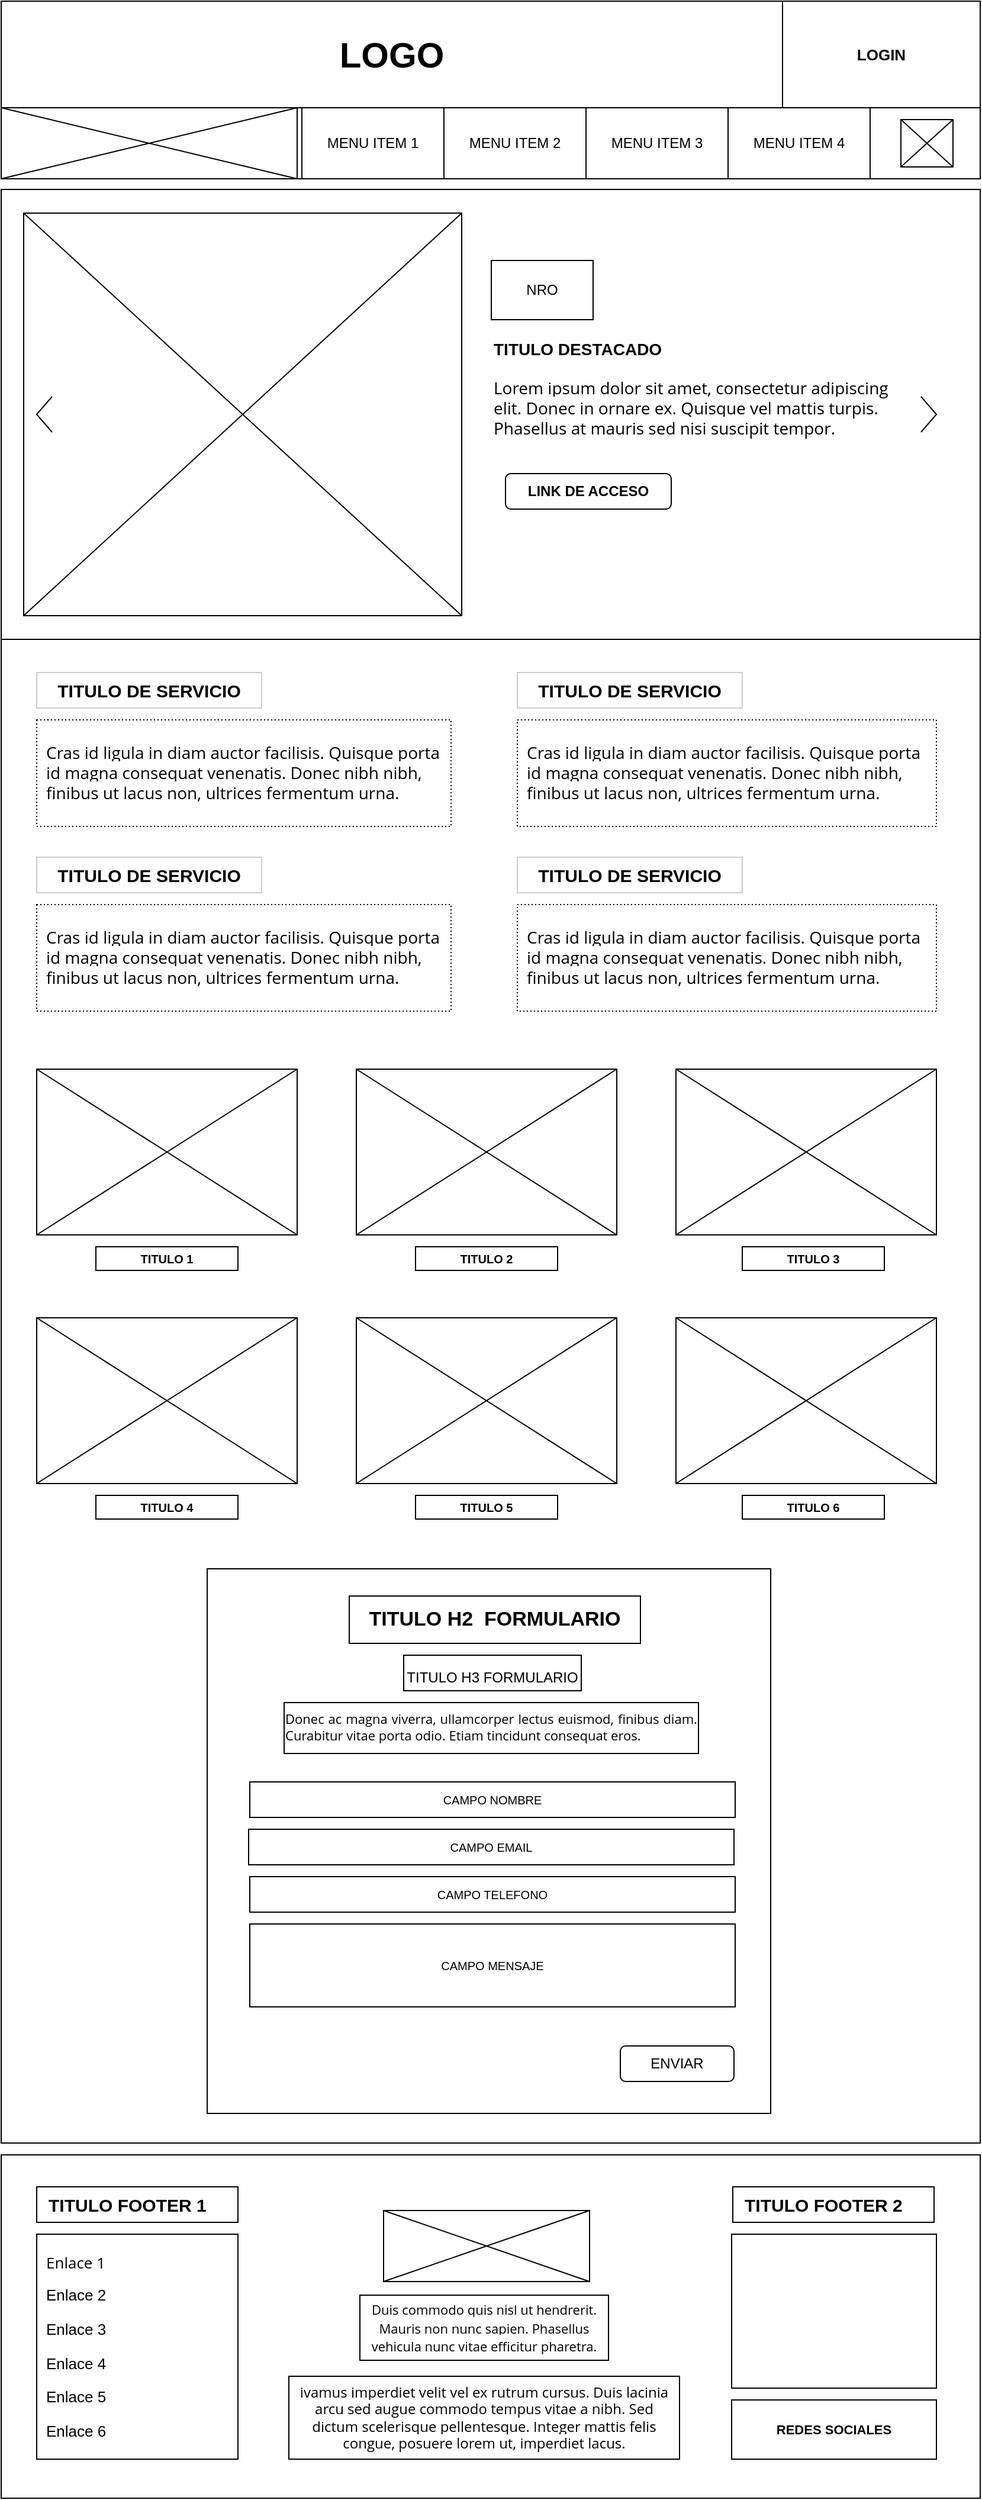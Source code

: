 <mxfile version="20.3.6" type="device"><diagram id="jsuDX1Nt7wICLqbm0bDy" name="Página-1"><mxGraphModel dx="1881" dy="1030" grid="1" gridSize="10" guides="1" tooltips="1" connect="1" arrows="1" fold="1" page="1" pageScale="1" pageWidth="827" pageHeight="1169" math="0" shadow="0"><root><mxCell id="0"/><mxCell id="1" parent="0"/><mxCell id="XttYacutYOceMwsCWcIB-116" value="" style="rounded=0;whiteSpace=wrap;html=1;strokeColor=default;fontSize=12;" vertex="1" parent="1"><mxGeometry y="1819" width="827" height="290" as="geometry"/></mxCell><mxCell id="bM-DgUFf4xTLSch6lxo1-14" value="" style="rounded=0;whiteSpace=wrap;html=1;" parent="1" vertex="1"><mxGeometry y="539" width="827" height="1270" as="geometry"/></mxCell><mxCell id="bM-DgUFf4xTLSch6lxo1-4" value="" style="rounded=0;whiteSpace=wrap;html=1;" parent="1" vertex="1"><mxGeometry y="159" width="827" height="380" as="geometry"/></mxCell><mxCell id="bM-DgUFf4xTLSch6lxo1-1" value="" style="rounded=0;whiteSpace=wrap;html=1;" parent="1" vertex="1"><mxGeometry y="12" width="827" height="138" as="geometry"/></mxCell><mxCell id="bM-DgUFf4xTLSch6lxo1-6" value="LOGO" style="text;html=1;strokeColor=none;fillColor=none;align=center;verticalAlign=middle;whiteSpace=wrap;rounded=0;" parent="1" vertex="1"><mxGeometry x="60" y="10" width="730" height="60" as="geometry"/></mxCell><mxCell id="UGHiYZ3H3NWpyXxt7qKe-1" value="" style="rounded=0;whiteSpace=wrap;html=1;" parent="1" vertex="1"><mxGeometry width="827" height="90" as="geometry"/></mxCell><mxCell id="UGHiYZ3H3NWpyXxt7qKe-2" value="LOGO" style="text;html=1;strokeColor=none;fillColor=none;align=center;verticalAlign=middle;whiteSpace=wrap;rounded=0;fontStyle=1;fontSize=30;" parent="1" vertex="1"><mxGeometry width="660" height="90" as="geometry"/></mxCell><mxCell id="UGHiYZ3H3NWpyXxt7qKe-3" value="LOGIN" style="rounded=0;whiteSpace=wrap;html=1;fontStyle=1;fontSize=13;" parent="1" vertex="1"><mxGeometry x="660" width="167" height="90" as="geometry"/></mxCell><mxCell id="UGHiYZ3H3NWpyXxt7qKe-12" value="" style="html=1;shadow=0;dashed=0;align=center;verticalAlign=middle;shape=mxgraph.arrows2.arrow;dy=0;dx=30;notch=30;" parent="1" vertex="1"><mxGeometry x="777" y="334" width="13" height="30" as="geometry"/></mxCell><mxCell id="XttYacutYOceMwsCWcIB-2" value="&lt;b&gt;LINK DE ACCESO&lt;/b&gt;" style="rounded=1;whiteSpace=wrap;html=1;" vertex="1" parent="1"><mxGeometry x="426" y="399" width="140" height="30" as="geometry"/></mxCell><mxCell id="XttYacutYOceMwsCWcIB-3" value="&lt;font style=&quot;font-size: 14px;&quot;&gt;TITULO DESTACADO&lt;/font&gt;" style="rounded=0;whiteSpace=wrap;html=1;align=left;fontStyle=1;strokeColor=none;" vertex="1" parent="1"><mxGeometry x="414" y="279" width="276" height="30" as="geometry"/></mxCell><mxCell id="XttYacutYOceMwsCWcIB-4" value="&lt;span style=&quot;font-family: &amp;quot;Open Sans&amp;quot;, Arial, sans-serif; font-size: 14px; background-color: rgb(255, 255, 255);&quot;&gt;Lorem ipsum dolor sit amet, consectetur adipiscing elit. Donec in ornare ex. Quisque vel mattis turpis. Phasellus at mauris sed nisi suscipit tempor.&lt;/span&gt;" style="rounded=0;whiteSpace=wrap;html=1;align=left;strokeColor=none;" vertex="1" parent="1"><mxGeometry x="414" y="319" width="346" height="50" as="geometry"/></mxCell><mxCell id="XttYacutYOceMwsCWcIB-5" value="NRO" style="rounded=0;whiteSpace=wrap;html=1;" vertex="1" parent="1"><mxGeometry x="414" y="219" width="86" height="50" as="geometry"/></mxCell><mxCell id="XttYacutYOceMwsCWcIB-12" value="&lt;span style=&quot;font-family: &amp;quot;Open Sans&amp;quot;, Arial, sans-serif; font-size: 14px; background-color: rgb(255, 255, 255);&quot;&gt;Cras id ligula in diam auctor facilisis. Quisque porta id magna consequat venenatis. Donec nibh nibh, finibus ut lacus non, ultrices fermentum urna.&lt;/span&gt;" style="rounded=0;whiteSpace=wrap;html=1;align=left;strokeColor=default;dashed=1;dashPattern=1 2;spacing=8;" vertex="1" parent="1"><mxGeometry x="30" y="607" width="350" height="90" as="geometry"/></mxCell><mxCell id="XttYacutYOceMwsCWcIB-13" value="&lt;b style=&quot;&quot;&gt;&lt;font style=&quot;font-size: 15px;&quot;&gt;TITULO DE SERVICIO&lt;/font&gt;&lt;/b&gt;" style="rounded=0;whiteSpace=wrap;html=1;opacity=20;align=center;fontSize=11;" vertex="1" parent="1"><mxGeometry x="30" y="567" width="190" height="30" as="geometry"/></mxCell><mxCell id="XttYacutYOceMwsCWcIB-16" value="&lt;b style=&quot;font-size: 15px;&quot;&gt;TITULO DE SERVICIO&lt;/b&gt;" style="rounded=0;whiteSpace=wrap;html=1;opacity=20;align=center;fontSize=15;" vertex="1" parent="1"><mxGeometry x="436" y="567" width="190" height="30" as="geometry"/></mxCell><mxCell id="XttYacutYOceMwsCWcIB-17" value="&lt;span style=&quot;font-family: &amp;quot;Open Sans&amp;quot;, Arial, sans-serif; font-size: 14px; background-color: rgb(255, 255, 255);&quot;&gt;Cras id ligula in diam auctor facilisis. Quisque porta id magna consequat venenatis. Donec nibh nibh, finibus ut lacus non, ultrices fermentum urna.&lt;/span&gt;" style="rounded=0;whiteSpace=wrap;html=1;align=left;strokeColor=default;dashed=1;dashPattern=1 2;spacing=8;" vertex="1" parent="1"><mxGeometry x="436" y="607" width="354" height="90" as="geometry"/></mxCell><mxCell id="XttYacutYOceMwsCWcIB-18" value="&lt;span style=&quot;font-family: &amp;quot;Open Sans&amp;quot;, Arial, sans-serif; font-size: 14px; background-color: rgb(255, 255, 255);&quot;&gt;Cras id ligula in diam auctor facilisis. Quisque porta id magna consequat venenatis. Donec nibh nibh, finibus ut lacus non, ultrices fermentum urna.&lt;/span&gt;" style="rounded=0;whiteSpace=wrap;html=1;align=left;strokeColor=default;dashed=1;dashPattern=1 2;spacing=8;" vertex="1" parent="1"><mxGeometry x="30" y="763" width="350" height="90" as="geometry"/></mxCell><mxCell id="XttYacutYOceMwsCWcIB-19" value="&lt;b style=&quot;&quot;&gt;&lt;font style=&quot;font-size: 15px;&quot;&gt;TITULO DE SERVICIO&lt;/font&gt;&lt;/b&gt;" style="rounded=0;whiteSpace=wrap;html=1;opacity=20;align=center;fontSize=11;" vertex="1" parent="1"><mxGeometry x="30" y="723" width="190" height="30" as="geometry"/></mxCell><mxCell id="XttYacutYOceMwsCWcIB-20" value="&lt;span style=&quot;font-family: &amp;quot;Open Sans&amp;quot;, Arial, sans-serif; font-size: 14px; background-color: rgb(255, 255, 255);&quot;&gt;Cras id ligula in diam auctor facilisis. Quisque porta id magna consequat venenatis. Donec nibh nibh, finibus ut lacus non, ultrices fermentum urna.&lt;/span&gt;" style="rounded=0;whiteSpace=wrap;html=1;align=left;strokeColor=default;dashed=1;dashPattern=1 2;spacing=8;" vertex="1" parent="1"><mxGeometry x="436" y="763" width="354" height="90" as="geometry"/></mxCell><mxCell id="XttYacutYOceMwsCWcIB-21" value="&lt;b style=&quot;&quot;&gt;&lt;font style=&quot;font-size: 15px;&quot;&gt;TITULO DE SERVICIO&lt;/font&gt;&lt;/b&gt;" style="rounded=0;whiteSpace=wrap;html=1;opacity=20;align=center;fontSize=11;" vertex="1" parent="1"><mxGeometry x="436" y="723" width="190" height="30" as="geometry"/></mxCell><mxCell id="XttYacutYOceMwsCWcIB-26" value="TITULO 1" style="rounded=0;whiteSpace=wrap;html=1;strokeColor=default;fontSize=10;fontStyle=1" vertex="1" parent="1"><mxGeometry x="80" y="1052" width="120" height="20" as="geometry"/></mxCell><mxCell id="XttYacutYOceMwsCWcIB-56" value="" style="group" vertex="1" connectable="0" parent="1"><mxGeometry x="30" y="902" width="220" height="140" as="geometry"/></mxCell><mxCell id="XttYacutYOceMwsCWcIB-23" value="" style="rounded=0;whiteSpace=wrap;html=1;strokeColor=default;fontSize=15;" vertex="1" parent="XttYacutYOceMwsCWcIB-56"><mxGeometry width="220" height="140" as="geometry"/></mxCell><mxCell id="XttYacutYOceMwsCWcIB-24" value="" style="endArrow=none;html=1;rounded=0;fontSize=15;endSize=7;entryX=1;entryY=0;entryDx=0;entryDy=0;exitX=0;exitY=1;exitDx=0;exitDy=0;" edge="1" parent="XttYacutYOceMwsCWcIB-56" source="XttYacutYOceMwsCWcIB-23" target="XttYacutYOceMwsCWcIB-23"><mxGeometry width="50" height="50" relative="1" as="geometry"><mxPoint x="582.353" y="326.667" as="sourcePoint"/><mxPoint x="647.059" y="248.889" as="targetPoint"/></mxGeometry></mxCell><mxCell id="XttYacutYOceMwsCWcIB-25" value="" style="endArrow=none;html=1;rounded=0;fontSize=15;endSize=7;entryX=0;entryY=0;entryDx=0;entryDy=0;exitX=1;exitY=1;exitDx=0;exitDy=0;" edge="1" parent="XttYacutYOceMwsCWcIB-56" source="XttYacutYOceMwsCWcIB-23" target="XttYacutYOceMwsCWcIB-23"><mxGeometry width="50" height="50" relative="1" as="geometry"><mxPoint x="582.353" y="326.667" as="sourcePoint"/><mxPoint x="647.059" y="248.889" as="targetPoint"/></mxGeometry></mxCell><mxCell id="XttYacutYOceMwsCWcIB-65" value="" style="group" vertex="1" connectable="0" parent="1"><mxGeometry x="300" y="902" width="220" height="140" as="geometry"/></mxCell><mxCell id="XttYacutYOceMwsCWcIB-66" value="" style="rounded=0;whiteSpace=wrap;html=1;strokeColor=default;fontSize=15;" vertex="1" parent="XttYacutYOceMwsCWcIB-65"><mxGeometry width="220" height="140" as="geometry"/></mxCell><mxCell id="XttYacutYOceMwsCWcIB-67" value="" style="endArrow=none;html=1;rounded=0;fontSize=15;endSize=7;entryX=1;entryY=0;entryDx=0;entryDy=0;exitX=0;exitY=1;exitDx=0;exitDy=0;" edge="1" parent="XttYacutYOceMwsCWcIB-65" source="XttYacutYOceMwsCWcIB-66" target="XttYacutYOceMwsCWcIB-66"><mxGeometry width="50" height="50" relative="1" as="geometry"><mxPoint x="582.353" y="326.667" as="sourcePoint"/><mxPoint x="647.059" y="248.889" as="targetPoint"/></mxGeometry></mxCell><mxCell id="XttYacutYOceMwsCWcIB-68" value="" style="endArrow=none;html=1;rounded=0;fontSize=15;endSize=7;entryX=0;entryY=0;entryDx=0;entryDy=0;exitX=1;exitY=1;exitDx=0;exitDy=0;" edge="1" parent="XttYacutYOceMwsCWcIB-65" source="XttYacutYOceMwsCWcIB-66" target="XttYacutYOceMwsCWcIB-66"><mxGeometry width="50" height="50" relative="1" as="geometry"><mxPoint x="582.353" y="326.667" as="sourcePoint"/><mxPoint x="647.059" y="248.889" as="targetPoint"/></mxGeometry></mxCell><mxCell id="XttYacutYOceMwsCWcIB-69" value="" style="group" vertex="1" connectable="0" parent="1"><mxGeometry x="570" y="902" width="220" height="140" as="geometry"/></mxCell><mxCell id="XttYacutYOceMwsCWcIB-70" value="" style="rounded=0;whiteSpace=wrap;html=1;strokeColor=default;fontSize=15;" vertex="1" parent="XttYacutYOceMwsCWcIB-69"><mxGeometry width="220" height="140" as="geometry"/></mxCell><mxCell id="XttYacutYOceMwsCWcIB-71" value="" style="endArrow=none;html=1;rounded=0;fontSize=15;endSize=7;entryX=1;entryY=0;entryDx=0;entryDy=0;exitX=0;exitY=1;exitDx=0;exitDy=0;" edge="1" parent="XttYacutYOceMwsCWcIB-69" source="XttYacutYOceMwsCWcIB-70" target="XttYacutYOceMwsCWcIB-70"><mxGeometry width="50" height="50" relative="1" as="geometry"><mxPoint x="582.353" y="326.667" as="sourcePoint"/><mxPoint x="647.059" y="248.889" as="targetPoint"/></mxGeometry></mxCell><mxCell id="XttYacutYOceMwsCWcIB-72" value="" style="endArrow=none;html=1;rounded=0;fontSize=15;endSize=7;entryX=0;entryY=0;entryDx=0;entryDy=0;exitX=1;exitY=1;exitDx=0;exitDy=0;" edge="1" parent="XttYacutYOceMwsCWcIB-69" source="XttYacutYOceMwsCWcIB-70" target="XttYacutYOceMwsCWcIB-70"><mxGeometry width="50" height="50" relative="1" as="geometry"><mxPoint x="582.353" y="326.667" as="sourcePoint"/><mxPoint x="647.059" y="248.889" as="targetPoint"/></mxGeometry></mxCell><mxCell id="XttYacutYOceMwsCWcIB-73" value="TITULO 2" style="rounded=0;whiteSpace=wrap;html=1;strokeColor=default;fontSize=10;fontStyle=1" vertex="1" parent="1"><mxGeometry x="350" y="1052" width="120" height="20" as="geometry"/></mxCell><mxCell id="XttYacutYOceMwsCWcIB-74" value="TITULO 3" style="rounded=0;whiteSpace=wrap;html=1;strokeColor=default;fontSize=10;fontStyle=1" vertex="1" parent="1"><mxGeometry x="626" y="1052" width="120" height="20" as="geometry"/></mxCell><mxCell id="XttYacutYOceMwsCWcIB-75" value="TITULO 4" style="rounded=0;whiteSpace=wrap;html=1;strokeColor=default;fontSize=10;fontStyle=1" vertex="1" parent="1"><mxGeometry x="80" y="1262" width="120" height="20" as="geometry"/></mxCell><mxCell id="XttYacutYOceMwsCWcIB-76" value="" style="group" vertex="1" connectable="0" parent="1"><mxGeometry x="30" y="1112" width="220" height="140" as="geometry"/></mxCell><mxCell id="XttYacutYOceMwsCWcIB-77" value="" style="rounded=0;whiteSpace=wrap;html=1;strokeColor=default;fontSize=15;" vertex="1" parent="XttYacutYOceMwsCWcIB-76"><mxGeometry width="220" height="140" as="geometry"/></mxCell><mxCell id="XttYacutYOceMwsCWcIB-78" value="" style="endArrow=none;html=1;rounded=0;fontSize=15;endSize=7;entryX=1;entryY=0;entryDx=0;entryDy=0;exitX=0;exitY=1;exitDx=0;exitDy=0;" edge="1" parent="XttYacutYOceMwsCWcIB-76" source="XttYacutYOceMwsCWcIB-77" target="XttYacutYOceMwsCWcIB-77"><mxGeometry width="50" height="50" relative="1" as="geometry"><mxPoint x="582.353" y="326.667" as="sourcePoint"/><mxPoint x="647.059" y="248.889" as="targetPoint"/></mxGeometry></mxCell><mxCell id="XttYacutYOceMwsCWcIB-79" value="" style="endArrow=none;html=1;rounded=0;fontSize=15;endSize=7;entryX=0;entryY=0;entryDx=0;entryDy=0;exitX=1;exitY=1;exitDx=0;exitDy=0;" edge="1" parent="XttYacutYOceMwsCWcIB-76" source="XttYacutYOceMwsCWcIB-77" target="XttYacutYOceMwsCWcIB-77"><mxGeometry width="50" height="50" relative="1" as="geometry"><mxPoint x="582.353" y="326.667" as="sourcePoint"/><mxPoint x="647.059" y="248.889" as="targetPoint"/></mxGeometry></mxCell><mxCell id="XttYacutYOceMwsCWcIB-80" value="" style="group" vertex="1" connectable="0" parent="1"><mxGeometry x="300" y="1112" width="220" height="140" as="geometry"/></mxCell><mxCell id="XttYacutYOceMwsCWcIB-81" value="" style="rounded=0;whiteSpace=wrap;html=1;strokeColor=default;fontSize=15;" vertex="1" parent="XttYacutYOceMwsCWcIB-80"><mxGeometry width="220" height="140" as="geometry"/></mxCell><mxCell id="XttYacutYOceMwsCWcIB-82" value="" style="endArrow=none;html=1;rounded=0;fontSize=15;endSize=7;entryX=1;entryY=0;entryDx=0;entryDy=0;exitX=0;exitY=1;exitDx=0;exitDy=0;" edge="1" parent="XttYacutYOceMwsCWcIB-80" source="XttYacutYOceMwsCWcIB-81" target="XttYacutYOceMwsCWcIB-81"><mxGeometry width="50" height="50" relative="1" as="geometry"><mxPoint x="582.353" y="326.667" as="sourcePoint"/><mxPoint x="647.059" y="248.889" as="targetPoint"/></mxGeometry></mxCell><mxCell id="XttYacutYOceMwsCWcIB-83" value="" style="endArrow=none;html=1;rounded=0;fontSize=15;endSize=7;entryX=0;entryY=0;entryDx=0;entryDy=0;exitX=1;exitY=1;exitDx=0;exitDy=0;" edge="1" parent="XttYacutYOceMwsCWcIB-80" source="XttYacutYOceMwsCWcIB-81" target="XttYacutYOceMwsCWcIB-81"><mxGeometry width="50" height="50" relative="1" as="geometry"><mxPoint x="582.353" y="326.667" as="sourcePoint"/><mxPoint x="647.059" y="248.889" as="targetPoint"/></mxGeometry></mxCell><mxCell id="XttYacutYOceMwsCWcIB-84" value="" style="group" vertex="1" connectable="0" parent="1"><mxGeometry x="570" y="1112" width="220" height="140" as="geometry"/></mxCell><mxCell id="XttYacutYOceMwsCWcIB-85" value="" style="rounded=0;whiteSpace=wrap;html=1;strokeColor=default;fontSize=15;" vertex="1" parent="XttYacutYOceMwsCWcIB-84"><mxGeometry width="220" height="140" as="geometry"/></mxCell><mxCell id="XttYacutYOceMwsCWcIB-86" value="" style="endArrow=none;html=1;rounded=0;fontSize=15;endSize=7;entryX=1;entryY=0;entryDx=0;entryDy=0;exitX=0;exitY=1;exitDx=0;exitDy=0;" edge="1" parent="XttYacutYOceMwsCWcIB-84" source="XttYacutYOceMwsCWcIB-85" target="XttYacutYOceMwsCWcIB-85"><mxGeometry width="50" height="50" relative="1" as="geometry"><mxPoint x="582.353" y="326.667" as="sourcePoint"/><mxPoint x="647.059" y="248.889" as="targetPoint"/></mxGeometry></mxCell><mxCell id="XttYacutYOceMwsCWcIB-87" value="" style="endArrow=none;html=1;rounded=0;fontSize=15;endSize=7;entryX=0;entryY=0;entryDx=0;entryDy=0;exitX=1;exitY=1;exitDx=0;exitDy=0;" edge="1" parent="XttYacutYOceMwsCWcIB-84" source="XttYacutYOceMwsCWcIB-85" target="XttYacutYOceMwsCWcIB-85"><mxGeometry width="50" height="50" relative="1" as="geometry"><mxPoint x="582.353" y="326.667" as="sourcePoint"/><mxPoint x="647.059" y="248.889" as="targetPoint"/></mxGeometry></mxCell><mxCell id="XttYacutYOceMwsCWcIB-88" value="TITULO 5" style="rounded=0;whiteSpace=wrap;html=1;strokeColor=default;fontSize=10;fontStyle=1" vertex="1" parent="1"><mxGeometry x="350" y="1262" width="120" height="20" as="geometry"/></mxCell><mxCell id="XttYacutYOceMwsCWcIB-89" value="TITULO 6" style="rounded=0;whiteSpace=wrap;html=1;strokeColor=default;fontSize=10;fontStyle=1" vertex="1" parent="1"><mxGeometry x="626" y="1262" width="120" height="20" as="geometry"/></mxCell><mxCell id="XttYacutYOceMwsCWcIB-97" value="" style="rounded=0;whiteSpace=wrap;html=1;strokeColor=default;fontSize=11;" vertex="1" parent="1"><mxGeometry x="174" y="1324" width="476" height="460" as="geometry"/></mxCell><mxCell id="bM-DgUFf4xTLSch6lxo1-33" value="ENVIAR" style="rounded=1;whiteSpace=wrap;html=1;" parent="1" vertex="1"><mxGeometry x="523" y="1727" width="96" height="30" as="geometry"/></mxCell><mxCell id="XttYacutYOceMwsCWcIB-90" value="CAMPO MENSAJE" style="rounded=0;whiteSpace=wrap;html=1;strokeColor=default;fontSize=10;" vertex="1" parent="1"><mxGeometry x="210" y="1624" width="410" height="70" as="geometry"/></mxCell><mxCell id="XttYacutYOceMwsCWcIB-91" value="CAMPO TELEFONO" style="rounded=0;whiteSpace=wrap;html=1;strokeColor=default;fontSize=10;" vertex="1" parent="1"><mxGeometry x="210" y="1584" width="410" height="30" as="geometry"/></mxCell><mxCell id="XttYacutYOceMwsCWcIB-92" value="CAMPO EMAIL" style="rounded=0;whiteSpace=wrap;html=1;strokeColor=default;fontSize=10;" vertex="1" parent="1"><mxGeometry x="209" y="1544" width="410" height="30" as="geometry"/></mxCell><mxCell id="XttYacutYOceMwsCWcIB-93" value="CAMPO NOMBRE" style="rounded=0;whiteSpace=wrap;html=1;strokeColor=default;fontSize=10;" vertex="1" parent="1"><mxGeometry x="210" y="1504" width="410" height="30" as="geometry"/></mxCell><mxCell id="XttYacutYOceMwsCWcIB-94" value="&lt;b&gt;&lt;font style=&quot;font-size: 17px;&quot;&gt;TITULO H2&amp;nbsp; FORMULARIO&lt;/font&gt;&lt;/b&gt;" style="rounded=0;whiteSpace=wrap;html=1;strokeColor=default;fontSize=10;" vertex="1" parent="1"><mxGeometry x="294" y="1347" width="246" height="40" as="geometry"/></mxCell><mxCell id="XttYacutYOceMwsCWcIB-95" value="&lt;font style=&quot;font-size: 12px;&quot;&gt;TITULO H3 FORMULARIO&lt;/font&gt;" style="rounded=0;whiteSpace=wrap;html=1;strokeColor=default;fontSize=20;" vertex="1" parent="1"><mxGeometry x="340" y="1397" width="150" height="30" as="geometry"/></mxCell><mxCell id="XttYacutYOceMwsCWcIB-96" value="&lt;p style=&quot;margin: 0px 0px 15px; padding: 0px; text-align: justify; font-family: &amp;quot;Open Sans&amp;quot;, Arial, sans-serif; background-color: rgb(255, 255, 255);&quot;&gt;&lt;font style=&quot;font-size: 11px;&quot;&gt;Donec ac magna viverra, ullamcorper lectus euismod, finibus diam. Curabitur vitae porta odio. Etiam tincidunt consequat eros.&lt;/font&gt;&lt;/p&gt;&lt;div&gt;&lt;br&gt;&lt;/div&gt;" style="rounded=0;whiteSpace=wrap;html=1;strokeColor=default;fontSize=12;verticalAlign=top;" vertex="1" parent="1"><mxGeometry x="239" y="1437" width="350" height="43" as="geometry"/></mxCell><mxCell id="XttYacutYOceMwsCWcIB-99" value="" style="rounded=0;whiteSpace=wrap;html=1;strokeColor=default;fontSize=11;" vertex="1" parent="1"><mxGeometry x="323" y="1866" width="174" height="60" as="geometry"/></mxCell><mxCell id="XttYacutYOceMwsCWcIB-100" value="" style="endArrow=none;html=1;rounded=0;fontSize=11;endSize=7;exitX=0;exitY=1;exitDx=0;exitDy=0;entryX=1;entryY=0;entryDx=0;entryDy=0;" edge="1" parent="1" source="XttYacutYOceMwsCWcIB-99" target="XttYacutYOceMwsCWcIB-99"><mxGeometry width="50" height="50" relative="1" as="geometry"><mxPoint x="483" y="1936" as="sourcePoint"/><mxPoint x="533" y="1886" as="targetPoint"/></mxGeometry></mxCell><mxCell id="XttYacutYOceMwsCWcIB-101" value="" style="endArrow=none;html=1;rounded=0;fontSize=11;endSize=7;entryX=0;entryY=0;entryDx=0;entryDy=0;exitX=1;exitY=1;exitDx=0;exitDy=0;" edge="1" parent="1" source="XttYacutYOceMwsCWcIB-99" target="XttYacutYOceMwsCWcIB-99"><mxGeometry width="50" height="50" relative="1" as="geometry"><mxPoint x="483" y="1936" as="sourcePoint"/><mxPoint x="533" y="1886" as="targetPoint"/></mxGeometry></mxCell><mxCell id="XttYacutYOceMwsCWcIB-102" value="&lt;b&gt;&lt;font style=&quot;font-size: 15px;&quot;&gt;TITULO FOOTER 1&lt;/font&gt;&lt;/b&gt;" style="rounded=0;whiteSpace=wrap;html=1;strokeColor=default;fontSize=11;align=left;spacing=10;" vertex="1" parent="1"><mxGeometry x="30" y="1846" width="170" height="30" as="geometry"/></mxCell><mxCell id="XttYacutYOceMwsCWcIB-104" value="&lt;span style=&quot;font-family: &amp;quot;Open Sans&amp;quot;, Arial, sans-serif; text-align: justify; background-color: rgb(255, 255, 255);&quot;&gt;&lt;font style=&quot;font-size: 11px;&quot;&gt;Duis commodo quis nisl ut hendrerit. Mauris non nunc sapien. Phasellus vehicula nunc vitae efficitur pharetra.&lt;/font&gt;&lt;/span&gt;" style="rounded=0;whiteSpace=wrap;html=1;strokeColor=default;fontSize=13;" vertex="1" parent="1"><mxGeometry x="303" y="1937.49" width="210" height="55" as="geometry"/></mxCell><mxCell id="XttYacutYOceMwsCWcIB-105" value="&lt;span style=&quot;font-family: &amp;quot;Open Sans&amp;quot;, Arial, sans-serif; text-align: justify; background-color: rgb(255, 255, 255);&quot;&gt;&lt;font style=&quot;font-size: 12px;&quot;&gt;ivamus imperdiet velit vel ex rutrum cursus. Duis lacinia arcu sed augue commodo tempus vitae a nibh. Sed dictum scelerisque pellentesque. Integer mattis felis congue, posuere lorem ut, imperdiet lacus.&lt;/font&gt;&lt;/span&gt;" style="rounded=0;whiteSpace=wrap;html=1;strokeColor=default;fontSize=11;spacing=8;" vertex="1" parent="1"><mxGeometry x="243" y="2006" width="330" height="70" as="geometry"/></mxCell><mxCell id="XttYacutYOceMwsCWcIB-106" value="&lt;b&gt;&lt;font style=&quot;font-size: 15px;&quot;&gt;TITULO FOOTER 2&lt;/font&gt;&lt;/b&gt;" style="rounded=0;whiteSpace=wrap;html=1;strokeColor=default;fontSize=11;align=left;spacing=10;" vertex="1" parent="1"><mxGeometry x="618" y="1846" width="170" height="30" as="geometry"/></mxCell><mxCell id="XttYacutYOceMwsCWcIB-109" value="" style="rounded=0;whiteSpace=wrap;html=1;strokeColor=default;fontSize=11;" vertex="1" parent="1"><mxGeometry x="617" y="1886" width="173" height="130" as="geometry"/></mxCell><mxCell id="XttYacutYOceMwsCWcIB-110" value="REDES SOCIALES" style="rounded=0;whiteSpace=wrap;html=1;strokeColor=default;fontSize=11;fontStyle=1" vertex="1" parent="1"><mxGeometry x="617" y="2026" width="173" height="50" as="geometry"/></mxCell><mxCell id="XttYacutYOceMwsCWcIB-111" value="&lt;p style=&quot;line-height: 2.2;&quot;&gt;&lt;font style=&quot;font-size: 13px;&quot; face=&quot;Open Sans, Arial, sans-serif&quot;&gt;&lt;span style=&quot;background-color: rgb(255, 255, 255);&quot;&gt;Enlace 1&lt;br&gt;&lt;/span&gt;&lt;/font&gt;&lt;span style=&quot;font-size: 13px;&quot;&gt;Enlace 2&lt;/span&gt;&lt;br style=&quot;font-size: 13px;&quot;&gt;&lt;span style=&quot;font-size: 13px;&quot;&gt;Enlace 3&lt;/span&gt;&lt;br style=&quot;font-size: 13px;&quot;&gt;&lt;span style=&quot;font-size: 13px;&quot;&gt;Enlace 4&lt;/span&gt;&lt;br style=&quot;font-size: 13px;&quot;&gt;&lt;span style=&quot;font-size: 13px;&quot;&gt;Enlace 5&lt;/span&gt;&lt;br style=&quot;font-size: 13px;&quot;&gt;&lt;span style=&quot;font-size: 13px;&quot;&gt;Enlace 6&lt;/span&gt;&lt;/p&gt;" style="rounded=0;whiteSpace=wrap;html=1;strokeColor=default;fontSize=11;align=left;spacing=8;" vertex="1" parent="1"><mxGeometry x="30" y="1886" width="170" height="190" as="geometry"/></mxCell><mxCell id="XttYacutYOceMwsCWcIB-117" value="MENU ITEM 1" style="rounded=0;whiteSpace=wrap;html=1;strokeColor=default;fontSize=12;" vertex="1" parent="1"><mxGeometry x="254" y="90" width="120" height="60" as="geometry"/></mxCell><mxCell id="XttYacutYOceMwsCWcIB-118" value="MENU ITEM 2" style="rounded=0;whiteSpace=wrap;html=1;strokeColor=default;fontSize=12;" vertex="1" parent="1"><mxGeometry x="374" y="90" width="120" height="60" as="geometry"/></mxCell><mxCell id="XttYacutYOceMwsCWcIB-119" value="MENU ITEM 3" style="rounded=0;whiteSpace=wrap;html=1;strokeColor=default;fontSize=12;" vertex="1" parent="1"><mxGeometry x="494" y="90" width="120" height="60" as="geometry"/></mxCell><mxCell id="XttYacutYOceMwsCWcIB-120" value="MENU ITEM 4" style="rounded=0;whiteSpace=wrap;html=1;strokeColor=default;fontSize=12;" vertex="1" parent="1"><mxGeometry x="614" y="90" width="120" height="60" as="geometry"/></mxCell><mxCell id="XttYacutYOceMwsCWcIB-124" value="" style="group" vertex="1" connectable="0" parent="1"><mxGeometry x="760" y="100" width="44" height="40" as="geometry"/></mxCell><mxCell id="XttYacutYOceMwsCWcIB-121" value="" style="rounded=0;whiteSpace=wrap;html=1;strokeColor=default;fontSize=12;" vertex="1" parent="XttYacutYOceMwsCWcIB-124"><mxGeometry width="44" height="40" as="geometry"/></mxCell><mxCell id="XttYacutYOceMwsCWcIB-122" value="" style="endArrow=none;html=1;rounded=0;fontSize=12;endSize=7;entryX=1;entryY=0;entryDx=0;entryDy=0;exitX=0;exitY=1;exitDx=0;exitDy=0;" edge="1" parent="XttYacutYOceMwsCWcIB-124" source="XttYacutYOceMwsCWcIB-121" target="XttYacutYOceMwsCWcIB-121"><mxGeometry width="50" height="50" relative="1" as="geometry"><mxPoint x="-181.946" y="180" as="sourcePoint"/><mxPoint x="-152.216" y="146.667" as="targetPoint"/></mxGeometry></mxCell><mxCell id="XttYacutYOceMwsCWcIB-123" value="" style="endArrow=none;html=1;rounded=0;fontSize=12;endSize=7;entryX=0;entryY=0;entryDx=0;entryDy=0;exitX=1;exitY=1;exitDx=0;exitDy=0;" edge="1" parent="XttYacutYOceMwsCWcIB-124" source="XttYacutYOceMwsCWcIB-121" target="XttYacutYOceMwsCWcIB-121"><mxGeometry width="50" height="50" relative="1" as="geometry"><mxPoint x="-181.946" y="180" as="sourcePoint"/><mxPoint x="-152.216" y="146.667" as="targetPoint"/></mxGeometry></mxCell><mxCell id="XttYacutYOceMwsCWcIB-126" value="" style="rounded=0;whiteSpace=wrap;html=1;strokeColor=default;fontSize=30;" vertex="1" parent="1"><mxGeometry y="90" width="250" height="60" as="geometry"/></mxCell><mxCell id="XttYacutYOceMwsCWcIB-127" value="" style="endArrow=none;html=1;rounded=0;fontSize=30;endSize=7;entryX=0;entryY=0;entryDx=0;entryDy=0;exitX=1;exitY=1;exitDx=0;exitDy=0;" edge="1" parent="1" source="XttYacutYOceMwsCWcIB-126" target="XttYacutYOceMwsCWcIB-126"><mxGeometry width="50" height="50" relative="1" as="geometry"><mxPoint x="440" y="360" as="sourcePoint"/><mxPoint x="490" y="310" as="targetPoint"/></mxGeometry></mxCell><mxCell id="XttYacutYOceMwsCWcIB-128" value="" style="endArrow=none;html=1;rounded=0;fontSize=30;endSize=7;entryX=1;entryY=0;entryDx=0;entryDy=0;exitX=0;exitY=1;exitDx=0;exitDy=0;" edge="1" parent="1" source="XttYacutYOceMwsCWcIB-126" target="XttYacutYOceMwsCWcIB-126"><mxGeometry width="50" height="50" relative="1" as="geometry"><mxPoint x="440" y="360" as="sourcePoint"/><mxPoint x="490" y="310" as="targetPoint"/></mxGeometry></mxCell><mxCell id="XttYacutYOceMwsCWcIB-130" value="" style="group" vertex="1" connectable="0" parent="1"><mxGeometry x="19" y="179" width="370" height="340" as="geometry"/></mxCell><mxCell id="XttYacutYOceMwsCWcIB-7" value="" style="rounded=0;whiteSpace=wrap;html=1;" vertex="1" parent="XttYacutYOceMwsCWcIB-130"><mxGeometry width="370" height="340" as="geometry"/></mxCell><mxCell id="XttYacutYOceMwsCWcIB-10" value="" style="endArrow=none;html=1;rounded=0;endSize=7;entryX=1;entryY=0;entryDx=0;entryDy=0;exitX=0;exitY=1;exitDx=0;exitDy=0;" edge="1" parent="XttYacutYOceMwsCWcIB-130" source="XttYacutYOceMwsCWcIB-7" target="XttYacutYOceMwsCWcIB-7"><mxGeometry width="50" height="50" relative="1" as="geometry"><mxPoint x="159" y="205" as="sourcePoint"/><mxPoint x="209" y="155" as="targetPoint"/></mxGeometry></mxCell><mxCell id="XttYacutYOceMwsCWcIB-11" value="" style="endArrow=none;html=1;rounded=0;endSize=7;exitX=0;exitY=0;exitDx=0;exitDy=0;entryX=1;entryY=1;entryDx=0;entryDy=0;" edge="1" parent="XttYacutYOceMwsCWcIB-130" source="XttYacutYOceMwsCWcIB-7" target="XttYacutYOceMwsCWcIB-7"><mxGeometry width="50" height="50" relative="1" as="geometry"><mxPoint x="460" y="320" as="sourcePoint"/><mxPoint x="510" y="270" as="targetPoint"/></mxGeometry></mxCell><mxCell id="XttYacutYOceMwsCWcIB-1" value="" style="html=1;shadow=0;dashed=0;align=center;verticalAlign=middle;shape=mxgraph.arrows2.arrow;dy=0;dx=30;notch=30;rotation=-180;" vertex="1" parent="1"><mxGeometry x="30" y="334" width="13" height="30" as="geometry"/></mxCell></root></mxGraphModel></diagram></mxfile>